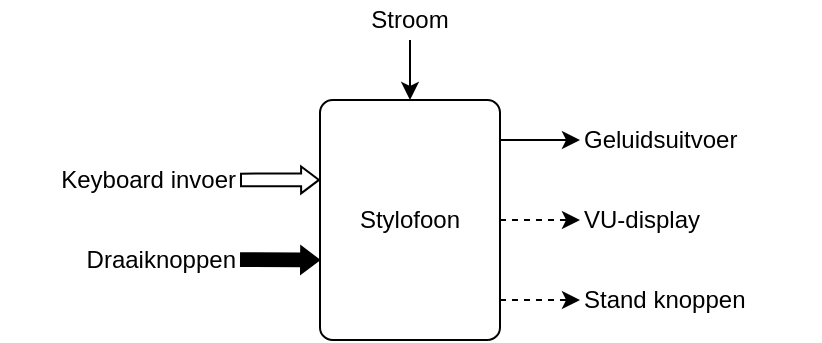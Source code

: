 <mxfile version="16.5.1" type="device" pages="2"><diagram id="CXAiaU7g_1fYf6GNwa4W" name="top-level"><mxGraphModel dx="794" dy="485" grid="1" gridSize="10" guides="1" tooltips="1" connect="1" arrows="1" fold="1" page="0" pageScale="1" pageWidth="1654" pageHeight="1169" background="#ffffff" math="0" shadow="0"><root><mxCell id="0"/><mxCell id="1" parent="0"/><mxCell id="qrh8sba8CN9Z8-7gvIo7-2" value="Stylofoon" style="rounded=1;whiteSpace=wrap;html=1;fontColor=#000000;strokeColor=#000000;fillColor=#FFFFFF;arcSize=7;" parent="1" vertex="1"><mxGeometry x="250" y="100" width="90" height="120" as="geometry"/></mxCell><mxCell id="qrh8sba8CN9Z8-7gvIo7-5" value="Keyboard invoer" style="text;html=1;strokeColor=none;fillColor=none;align=right;verticalAlign=middle;whiteSpace=wrap;rounded=0;fontColor=#000000;" parent="1" vertex="1"><mxGeometry x="90" y="130" width="120" height="20" as="geometry"/></mxCell><mxCell id="qrh8sba8CN9Z8-7gvIo7-6" value="Draaiknoppen" style="text;html=1;strokeColor=none;fillColor=none;align=right;verticalAlign=middle;whiteSpace=wrap;rounded=0;fontColor=#000000;" parent="1" vertex="1"><mxGeometry x="90" y="170" width="120" height="20" as="geometry"/></mxCell><mxCell id="qrh8sba8CN9Z8-7gvIo7-8" value="" style="shape=flexArrow;endArrow=classic;html=1;rounded=0;fontColor=#000000;strokeColor=#000000;exitX=1;exitY=0.5;exitDx=0;exitDy=0;width=6.369;endSize=2.65;endWidth=6.104;entryX=0;entryY=0.333;entryDx=0;entryDy=0;entryPerimeter=0;" parent="1" source="qrh8sba8CN9Z8-7gvIo7-5" edge="1"><mxGeometry width="50" height="50" relative="1" as="geometry"><mxPoint x="240" y="200" as="sourcePoint"/><mxPoint x="250" y="139.96" as="targetPoint"/></mxGeometry></mxCell><mxCell id="qrh8sba8CN9Z8-7gvIo7-10" value="" style="shape=flexArrow;endArrow=classic;html=1;rounded=0;fontColor=#000000;strokeColor=#000000;exitX=1;exitY=0.5;exitDx=0;exitDy=0;width=6.369;endSize=2.65;endWidth=6.104;entryX=0;entryY=0.667;entryDx=0;entryDy=0;entryPerimeter=0;fillColor=#000000;" parent="1" edge="1"><mxGeometry width="50" height="50" relative="1" as="geometry"><mxPoint x="210.0" y="179.78" as="sourcePoint"/><mxPoint x="250" y="180.04" as="targetPoint"/></mxGeometry></mxCell><mxCell id="qrh8sba8CN9Z8-7gvIo7-11" value="Geluidsuitvoer" style="text;html=1;strokeColor=none;fillColor=none;align=left;verticalAlign=middle;whiteSpace=wrap;rounded=0;fontColor=#000000;" parent="1" vertex="1"><mxGeometry x="380" y="110" width="120" height="20" as="geometry"/></mxCell><mxCell id="qrh8sba8CN9Z8-7gvIo7-12" value="VU-display" style="text;html=1;strokeColor=none;fillColor=none;align=left;verticalAlign=middle;whiteSpace=wrap;rounded=0;fontColor=#000000;" parent="1" vertex="1"><mxGeometry x="380" y="150" width="120" height="20" as="geometry"/></mxCell><mxCell id="qrh8sba8CN9Z8-7gvIo7-15" value="Stand knoppen" style="text;html=1;strokeColor=none;fillColor=none;align=left;verticalAlign=middle;whiteSpace=wrap;rounded=0;fontColor=#000000;" parent="1" vertex="1"><mxGeometry x="380" y="190" width="120" height="20" as="geometry"/></mxCell><mxCell id="qrh8sba8CN9Z8-7gvIo7-16" value="" style="endArrow=classic;html=1;rounded=0;fontColor=#000000;strokeColor=#000000;fillColor=#000000;entryX=0;entryY=0.5;entryDx=0;entryDy=0;exitX=1;exitY=0.167;exitDx=0;exitDy=0;exitPerimeter=0;" parent="1" source="qrh8sba8CN9Z8-7gvIo7-2" target="qrh8sba8CN9Z8-7gvIo7-11" edge="1"><mxGeometry width="50" height="50" relative="1" as="geometry"><mxPoint x="350" y="190" as="sourcePoint"/><mxPoint x="400" y="140" as="targetPoint"/></mxGeometry></mxCell><mxCell id="qrh8sba8CN9Z8-7gvIo7-18" value="" style="endArrow=classic;html=1;rounded=0;fontColor=#000000;strokeColor=#000000;fillColor=#000000;entryX=0;entryY=0.5;entryDx=0;entryDy=0;exitX=1;exitY=0.5;exitDx=0;exitDy=0;dashed=1;" parent="1" source="qrh8sba8CN9Z8-7gvIo7-2" target="qrh8sba8CN9Z8-7gvIo7-12" edge="1"><mxGeometry width="50" height="50" relative="1" as="geometry"><mxPoint x="350" y="160" as="sourcePoint"/><mxPoint x="370" y="160" as="targetPoint"/></mxGeometry></mxCell><mxCell id="qrh8sba8CN9Z8-7gvIo7-20" value="" style="endArrow=classic;html=1;rounded=0;fontColor=#000000;strokeColor=#000000;fillColor=#000000;entryX=0;entryY=0.5;entryDx=0;entryDy=0;exitX=1;exitY=0.833;exitDx=0;exitDy=0;exitPerimeter=0;dashed=1;" parent="1" source="qrh8sba8CN9Z8-7gvIo7-2" target="qrh8sba8CN9Z8-7gvIo7-15" edge="1"><mxGeometry width="50" height="50" relative="1" as="geometry"><mxPoint x="350" y="200" as="sourcePoint"/><mxPoint x="370" y="200" as="targetPoint"/></mxGeometry></mxCell><mxCell id="NJHgmT3vTMSUIE3-mSxT-1" value="Stroom" style="text;html=1;strokeColor=none;fillColor=none;align=center;verticalAlign=middle;whiteSpace=wrap;rounded=0;fontColor=#000000;" parent="1" vertex="1"><mxGeometry x="235" y="50" width="120" height="20" as="geometry"/></mxCell><mxCell id="NJHgmT3vTMSUIE3-mSxT-2" value="" style="endArrow=classic;html=1;rounded=0;fontColor=#000000;strokeColor=#000000;fillColor=#000000;exitX=0.5;exitY=1;exitDx=0;exitDy=0;entryX=0.5;entryY=0;entryDx=0;entryDy=0;" parent="1" source="NJHgmT3vTMSUIE3-mSxT-1" target="qrh8sba8CN9Z8-7gvIo7-2" edge="1"><mxGeometry width="50" height="50" relative="1" as="geometry"><mxPoint x="220" y="130" as="sourcePoint"/><mxPoint x="240" y="130" as="targetPoint"/></mxGeometry></mxCell></root></mxGraphModel></diagram><diagram id="KkUuUXUD8U2trlYYfMhd" name="level 2"><mxGraphModel dx="1790" dy="849" grid="1" gridSize="10" guides="1" tooltips="1" connect="1" arrows="1" fold="1" page="0" pageScale="1" pageWidth="1654" pageHeight="1169" math="0" shadow="0"><root><mxCell id="8ruOD9V_Aks-1M0B5C2e-0"/><mxCell id="8ruOD9V_Aks-1M0B5C2e-1" parent="8ruOD9V_Aks-1M0B5C2e-0"/><mxCell id="PK7Iaao0IIeIsgbZCaRn-11" style="edgeStyle=orthogonalEdgeStyle;rounded=0;orthogonalLoop=1;jettySize=auto;html=1;exitX=1;exitY=0.5;exitDx=0;exitDy=0;entryX=0;entryY=0.5;entryDx=0;entryDy=0;strokeWidth=3;" parent="8ruOD9V_Aks-1M0B5C2e-1" source="PK7Iaao0IIeIsgbZCaRn-1" target="TVee5oXKfOcoxpqGso3R-4" edge="1"><mxGeometry relative="1" as="geometry"><mxPoint x="320" y="230" as="sourcePoint"/></mxGeometry></mxCell><mxCell id="PK7Iaao0IIeIsgbZCaRn-3" style="edgeStyle=orthogonalEdgeStyle;rounded=0;orthogonalLoop=1;jettySize=auto;html=1;exitX=1;exitY=0.5;exitDx=0;exitDy=0;strokeWidth=3;entryX=0;entryY=0.5;entryDx=0;entryDy=0;" parent="8ruOD9V_Aks-1M0B5C2e-1" source="TVee5oXKfOcoxpqGso3R-1" target="PK7Iaao0IIeIsgbZCaRn-1" edge="1"><mxGeometry relative="1" as="geometry"><mxPoint x="140" y="230" as="targetPoint"/><Array as="points"><mxPoint x="130" y="190"/><mxPoint x="130" y="230"/></Array></mxGeometry></mxCell><mxCell id="TVee5oXKfOcoxpqGso3R-1" value="Arduino Uno&lt;br&gt;(synthesizer digitaal)" style="rounded=1;whiteSpace=wrap;html=1;" parent="8ruOD9V_Aks-1M0B5C2e-1" vertex="1"><mxGeometry y="160" width="120" height="60" as="geometry"/></mxCell><mxCell id="PK7Iaao0IIeIsgbZCaRn-4" style="edgeStyle=orthogonalEdgeStyle;rounded=0;orthogonalLoop=1;jettySize=auto;html=1;exitX=1;exitY=0.5;exitDx=0;exitDy=0;strokeWidth=3;entryX=0;entryY=0.75;entryDx=0;entryDy=0;" parent="8ruOD9V_Aks-1M0B5C2e-1" source="TVee5oXKfOcoxpqGso3R-2" target="PK7Iaao0IIeIsgbZCaRn-1" edge="1"><mxGeometry relative="1" as="geometry"><mxPoint x="140" y="290" as="targetPoint"/><Array as="points"><mxPoint x="130" y="270"/><mxPoint x="130" y="265"/></Array></mxGeometry></mxCell><mxCell id="TVee5oXKfOcoxpqGso3R-2" value="555 timer circuit&lt;br&gt;(synthesizer analoog)" style="rounded=1;whiteSpace=wrap;html=1;" parent="8ruOD9V_Aks-1M0B5C2e-1" vertex="1"><mxGeometry y="240" width="120" height="60" as="geometry"/></mxCell><mxCell id="PK7Iaao0IIeIsgbZCaRn-9" style="edgeStyle=orthogonalEdgeStyle;rounded=0;orthogonalLoop=1;jettySize=auto;html=1;entryX=0;entryY=0.75;entryDx=0;entryDy=0;" parent="8ruOD9V_Aks-1M0B5C2e-1" target="TVee5oXKfOcoxpqGso3R-1" edge="1"><mxGeometry relative="1" as="geometry"><mxPoint x="-50" y="190" as="sourcePoint"/><Array as="points"><mxPoint x="-40" y="190"/><mxPoint x="-40" y="205"/></Array></mxGeometry></mxCell><mxCell id="PK7Iaao0IIeIsgbZCaRn-10" style="edgeStyle=orthogonalEdgeStyle;rounded=0;orthogonalLoop=1;jettySize=auto;html=1;entryX=0;entryY=0.75;entryDx=0;entryDy=0;" parent="8ruOD9V_Aks-1M0B5C2e-1" target="TVee5oXKfOcoxpqGso3R-2" edge="1"><mxGeometry relative="1" as="geometry"><mxPoint x="-60" y="190" as="sourcePoint"/><Array as="points"><mxPoint x="-40" y="190"/><mxPoint x="-40" y="285"/></Array></mxGeometry></mxCell><mxCell id="TVee5oXKfOcoxpqGso3R-4" value="VU-meter" style="rounded=1;whiteSpace=wrap;html=1;" parent="8ruOD9V_Aks-1M0B5C2e-1" vertex="1"><mxGeometry x="360" y="200" width="120" height="60" as="geometry"/></mxCell><mxCell id="PK7Iaao0IIeIsgbZCaRn-6" style="edgeStyle=orthogonalEdgeStyle;rounded=0;orthogonalLoop=1;jettySize=auto;html=1;entryX=0;entryY=0.25;entryDx=0;entryDy=0;" parent="8ruOD9V_Aks-1M0B5C2e-1" target="TVee5oXKfOcoxpqGso3R-1" edge="1"><mxGeometry relative="1" as="geometry"><mxPoint x="-60" y="130" as="sourcePoint"/><Array as="points"><mxPoint x="-20" y="130"/><mxPoint x="-20" y="175"/></Array></mxGeometry></mxCell><mxCell id="PK7Iaao0IIeIsgbZCaRn-7" style="edgeStyle=orthogonalEdgeStyle;rounded=0;orthogonalLoop=1;jettySize=auto;html=1;entryX=0;entryY=0.25;entryDx=0;entryDy=0;" parent="8ruOD9V_Aks-1M0B5C2e-1" target="PK7Iaao0IIeIsgbZCaRn-1" edge="1"><mxGeometry relative="1" as="geometry"><mxPoint x="-60" y="130" as="sourcePoint"/><Array as="points"><mxPoint x="140" y="130"/><mxPoint x="140" y="195"/></Array></mxGeometry></mxCell><mxCell id="PK7Iaao0IIeIsgbZCaRn-1" value="Versterker en mixer" style="rounded=1;whiteSpace=wrap;html=1;arcSize=6;" parent="8ruOD9V_Aks-1M0B5C2e-1" vertex="1"><mxGeometry x="160" y="160" width="120" height="140" as="geometry"/></mxCell><mxCell id="PK7Iaao0IIeIsgbZCaRn-14" style="edgeStyle=orthogonalEdgeStyle;rounded=0;orthogonalLoop=1;jettySize=auto;html=1;strokeWidth=3;entryX=0.5;entryY=0;entryDx=0;entryDy=0;exitX=1;exitY=0.607;exitDx=0;exitDy=0;exitPerimeter=0;" parent="8ruOD9V_Aks-1M0B5C2e-1" source="PK7Iaao0IIeIsgbZCaRn-1" target="ePDDxn0K7KFqs8_bVHYf-0" edge="1"><mxGeometry relative="1" as="geometry"><mxPoint x="300" y="245" as="sourcePoint"/><mxPoint x="340" y="280" as="targetPoint"/><Array as="points"><mxPoint x="340" y="245"/></Array></mxGeometry></mxCell><mxCell id="I41aUhz51CpH_eLXpnqw-1" style="edgeStyle=orthogonalEdgeStyle;rounded=0;orthogonalLoop=1;jettySize=auto;html=1;entryX=0;entryY=0.5;entryDx=0;entryDy=0;strokeWidth=1;exitX=1;exitY=0.5;exitDx=0;exitDy=0;dashed=1;" parent="8ruOD9V_Aks-1M0B5C2e-1" source="TVee5oXKfOcoxpqGso3R-4" target="s97i8gLM2LDSnUsuPmTe-0" edge="1"><mxGeometry relative="1" as="geometry"><mxPoint x="490" y="230" as="sourcePoint"/><mxPoint x="520" y="229.8" as="targetPoint"/></mxGeometry></mxCell><mxCell id="7ZeyIp-3mydJo7lESSVl-2" style="edgeStyle=orthogonalEdgeStyle;rounded=0;orthogonalLoop=1;jettySize=auto;html=1;exitX=1;exitY=0.5;exitDx=0;exitDy=0;entryX=0;entryY=0.25;entryDx=0;entryDy=0;strokeWidth=1;" parent="8ruOD9V_Aks-1M0B5C2e-1" source="I41aUhz51CpH_eLXpnqw-3" target="TVee5oXKfOcoxpqGso3R-2" edge="1"><mxGeometry relative="1" as="geometry"><Array as="points"><mxPoint x="-20" y="130"/><mxPoint x="-20" y="255"/></Array></mxGeometry></mxCell><mxCell id="I41aUhz51CpH_eLXpnqw-3" value="Draaiknoppen" style="text;html=1;strokeColor=none;fillColor=none;align=right;verticalAlign=middle;whiteSpace=wrap;rounded=0;" parent="8ruOD9V_Aks-1M0B5C2e-1" vertex="1"><mxGeometry x="-170" y="120" width="110" height="20" as="geometry"/></mxCell><mxCell id="I41aUhz51CpH_eLXpnqw-4" value="Keyboard invoer" style="text;html=1;strokeColor=none;fillColor=none;align=right;verticalAlign=middle;whiteSpace=wrap;rounded=0;" parent="8ruOD9V_Aks-1M0B5C2e-1" vertex="1"><mxGeometry x="-170" y="180" width="110" height="20" as="geometry"/></mxCell><mxCell id="ePDDxn0K7KFqs8_bVHYf-0" value="Geluidsuitvoer" style="text;html=1;strokeColor=none;fillColor=none;align=center;verticalAlign=middle;whiteSpace=wrap;rounded=0;" parent="8ruOD9V_Aks-1M0B5C2e-1" vertex="1"><mxGeometry x="280" y="280" width="120" height="20" as="geometry"/></mxCell><mxCell id="s97i8gLM2LDSnUsuPmTe-0" value="VU-display" style="text;html=1;strokeColor=none;fillColor=none;align=left;verticalAlign=middle;whiteSpace=wrap;rounded=0;" parent="8ruOD9V_Aks-1M0B5C2e-1" vertex="1"><mxGeometry x="520" y="220" width="120" height="20" as="geometry"/></mxCell><mxCell id="K-QNpB8kvXIQAyzSv4uE-0" style="edgeStyle=orthogonalEdgeStyle;rounded=0;orthogonalLoop=1;jettySize=auto;html=1;strokeWidth=1;dashed=1;entryX=0;entryY=0.5;entryDx=0;entryDy=0;" parent="8ruOD9V_Aks-1M0B5C2e-1" target="K-QNpB8kvXIQAyzSv4uE-1" edge="1"><mxGeometry relative="1" as="geometry"><mxPoint x="140" y="130" as="sourcePoint"/><mxPoint x="640" y="130" as="targetPoint"/></mxGeometry></mxCell><mxCell id="K-QNpB8kvXIQAyzSv4uE-1" value="Stand knoppen" style="text;html=1;strokeColor=none;fillColor=none;align=left;verticalAlign=middle;whiteSpace=wrap;rounded=0;" parent="8ruOD9V_Aks-1M0B5C2e-1" vertex="1"><mxGeometry x="180" y="120" width="120" height="20" as="geometry"/></mxCell></root></mxGraphModel></diagram></mxfile>